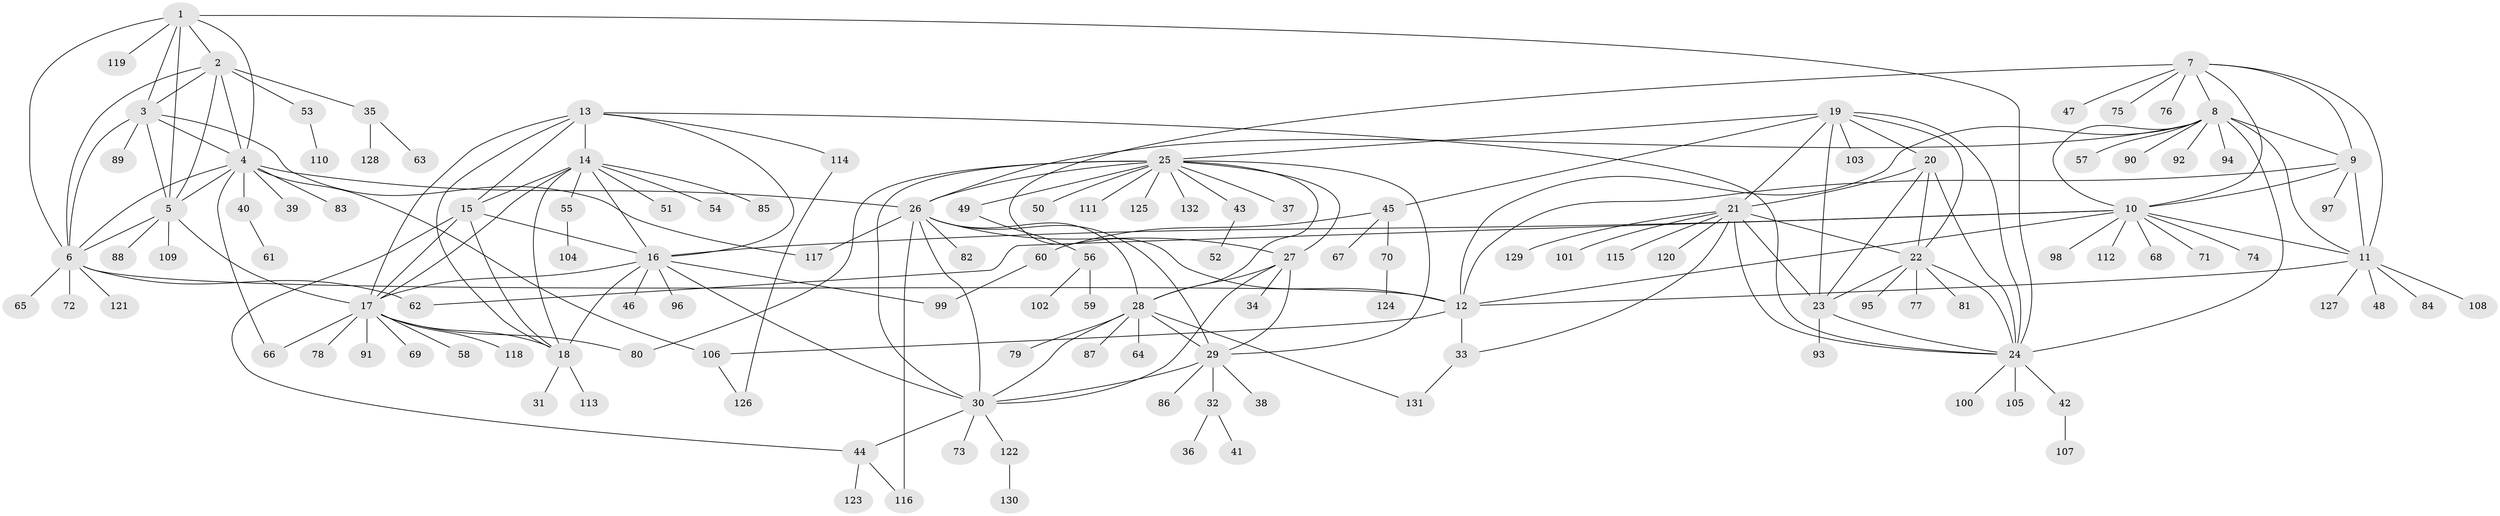 // coarse degree distribution, {2: 0.019230769230769232, 5: 0.019230769230769232, 1: 0.8269230769230769, 9: 0.057692307692307696, 6: 0.038461538461538464, 16: 0.019230769230769232, 11: 0.019230769230769232}
// Generated by graph-tools (version 1.1) at 2025/57/03/04/25 21:57:34]
// undirected, 132 vertices, 198 edges
graph export_dot {
graph [start="1"]
  node [color=gray90,style=filled];
  1;
  2;
  3;
  4;
  5;
  6;
  7;
  8;
  9;
  10;
  11;
  12;
  13;
  14;
  15;
  16;
  17;
  18;
  19;
  20;
  21;
  22;
  23;
  24;
  25;
  26;
  27;
  28;
  29;
  30;
  31;
  32;
  33;
  34;
  35;
  36;
  37;
  38;
  39;
  40;
  41;
  42;
  43;
  44;
  45;
  46;
  47;
  48;
  49;
  50;
  51;
  52;
  53;
  54;
  55;
  56;
  57;
  58;
  59;
  60;
  61;
  62;
  63;
  64;
  65;
  66;
  67;
  68;
  69;
  70;
  71;
  72;
  73;
  74;
  75;
  76;
  77;
  78;
  79;
  80;
  81;
  82;
  83;
  84;
  85;
  86;
  87;
  88;
  89;
  90;
  91;
  92;
  93;
  94;
  95;
  96;
  97;
  98;
  99;
  100;
  101;
  102;
  103;
  104;
  105;
  106;
  107;
  108;
  109;
  110;
  111;
  112;
  113;
  114;
  115;
  116;
  117;
  118;
  119;
  120;
  121;
  122;
  123;
  124;
  125;
  126;
  127;
  128;
  129;
  130;
  131;
  132;
  1 -- 2;
  1 -- 3;
  1 -- 4;
  1 -- 5;
  1 -- 6;
  1 -- 24;
  1 -- 119;
  2 -- 3;
  2 -- 4;
  2 -- 5;
  2 -- 6;
  2 -- 35;
  2 -- 53;
  3 -- 4;
  3 -- 5;
  3 -- 6;
  3 -- 89;
  3 -- 117;
  4 -- 5;
  4 -- 6;
  4 -- 26;
  4 -- 39;
  4 -- 40;
  4 -- 66;
  4 -- 83;
  4 -- 106;
  5 -- 6;
  5 -- 17;
  5 -- 88;
  5 -- 109;
  6 -- 12;
  6 -- 62;
  6 -- 65;
  6 -- 72;
  6 -- 121;
  7 -- 8;
  7 -- 9;
  7 -- 10;
  7 -- 11;
  7 -- 12;
  7 -- 47;
  7 -- 75;
  7 -- 76;
  8 -- 9;
  8 -- 10;
  8 -- 11;
  8 -- 12;
  8 -- 24;
  8 -- 26;
  8 -- 57;
  8 -- 90;
  8 -- 92;
  8 -- 94;
  9 -- 10;
  9 -- 11;
  9 -- 12;
  9 -- 97;
  10 -- 11;
  10 -- 12;
  10 -- 16;
  10 -- 62;
  10 -- 68;
  10 -- 71;
  10 -- 74;
  10 -- 98;
  10 -- 112;
  11 -- 12;
  11 -- 48;
  11 -- 84;
  11 -- 108;
  11 -- 127;
  12 -- 33;
  12 -- 106;
  13 -- 14;
  13 -- 15;
  13 -- 16;
  13 -- 17;
  13 -- 18;
  13 -- 24;
  13 -- 114;
  14 -- 15;
  14 -- 16;
  14 -- 17;
  14 -- 18;
  14 -- 51;
  14 -- 54;
  14 -- 55;
  14 -- 85;
  15 -- 16;
  15 -- 17;
  15 -- 18;
  15 -- 44;
  16 -- 17;
  16 -- 18;
  16 -- 30;
  16 -- 46;
  16 -- 96;
  16 -- 99;
  17 -- 18;
  17 -- 58;
  17 -- 66;
  17 -- 69;
  17 -- 78;
  17 -- 80;
  17 -- 91;
  17 -- 118;
  18 -- 31;
  18 -- 113;
  19 -- 20;
  19 -- 21;
  19 -- 22;
  19 -- 23;
  19 -- 24;
  19 -- 25;
  19 -- 45;
  19 -- 103;
  20 -- 21;
  20 -- 22;
  20 -- 23;
  20 -- 24;
  21 -- 22;
  21 -- 23;
  21 -- 24;
  21 -- 33;
  21 -- 101;
  21 -- 115;
  21 -- 120;
  21 -- 129;
  22 -- 23;
  22 -- 24;
  22 -- 77;
  22 -- 81;
  22 -- 95;
  23 -- 24;
  23 -- 93;
  24 -- 42;
  24 -- 100;
  24 -- 105;
  25 -- 26;
  25 -- 27;
  25 -- 28;
  25 -- 29;
  25 -- 30;
  25 -- 37;
  25 -- 43;
  25 -- 49;
  25 -- 50;
  25 -- 80;
  25 -- 111;
  25 -- 125;
  25 -- 132;
  26 -- 27;
  26 -- 28;
  26 -- 29;
  26 -- 30;
  26 -- 82;
  26 -- 116;
  26 -- 117;
  27 -- 28;
  27 -- 29;
  27 -- 30;
  27 -- 34;
  28 -- 29;
  28 -- 30;
  28 -- 64;
  28 -- 79;
  28 -- 87;
  28 -- 131;
  29 -- 30;
  29 -- 32;
  29 -- 38;
  29 -- 86;
  30 -- 44;
  30 -- 73;
  30 -- 122;
  32 -- 36;
  32 -- 41;
  33 -- 131;
  35 -- 63;
  35 -- 128;
  40 -- 61;
  42 -- 107;
  43 -- 52;
  44 -- 116;
  44 -- 123;
  45 -- 60;
  45 -- 67;
  45 -- 70;
  49 -- 56;
  53 -- 110;
  55 -- 104;
  56 -- 59;
  56 -- 102;
  60 -- 99;
  70 -- 124;
  106 -- 126;
  114 -- 126;
  122 -- 130;
}
